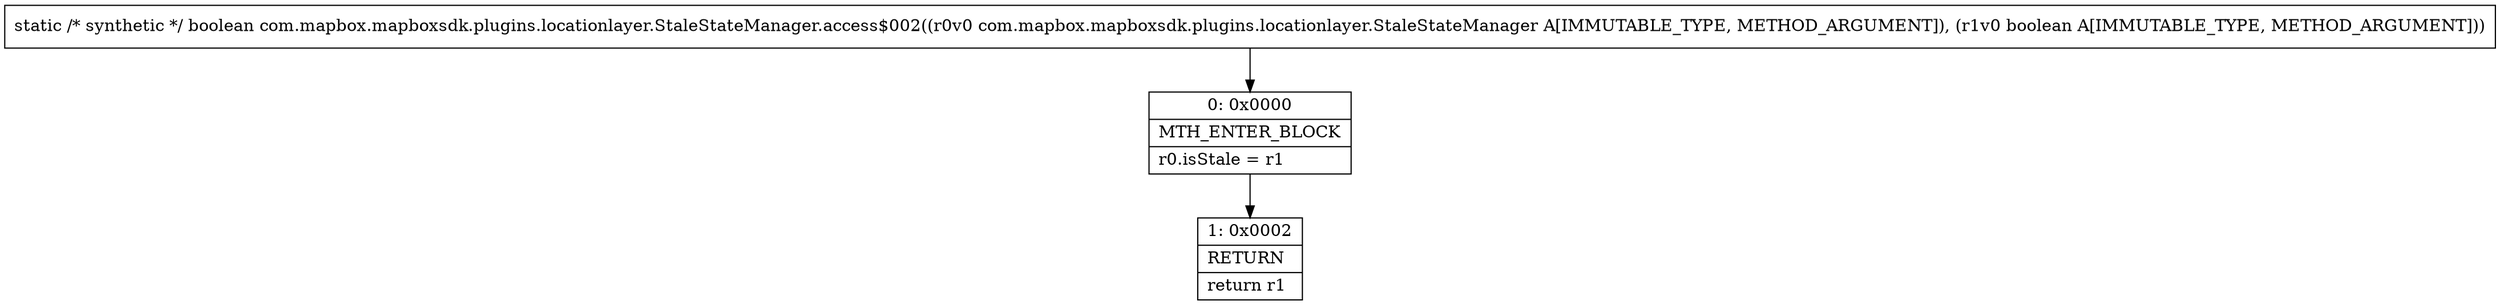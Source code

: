 digraph "CFG forcom.mapbox.mapboxsdk.plugins.locationlayer.StaleStateManager.access$002(Lcom\/mapbox\/mapboxsdk\/plugins\/locationlayer\/StaleStateManager;Z)Z" {
Node_0 [shape=record,label="{0\:\ 0x0000|MTH_ENTER_BLOCK\l|r0.isStale = r1\l}"];
Node_1 [shape=record,label="{1\:\ 0x0002|RETURN\l|return r1\l}"];
MethodNode[shape=record,label="{static \/* synthetic *\/ boolean com.mapbox.mapboxsdk.plugins.locationlayer.StaleStateManager.access$002((r0v0 com.mapbox.mapboxsdk.plugins.locationlayer.StaleStateManager A[IMMUTABLE_TYPE, METHOD_ARGUMENT]), (r1v0 boolean A[IMMUTABLE_TYPE, METHOD_ARGUMENT])) }"];
MethodNode -> Node_0;
Node_0 -> Node_1;
}

